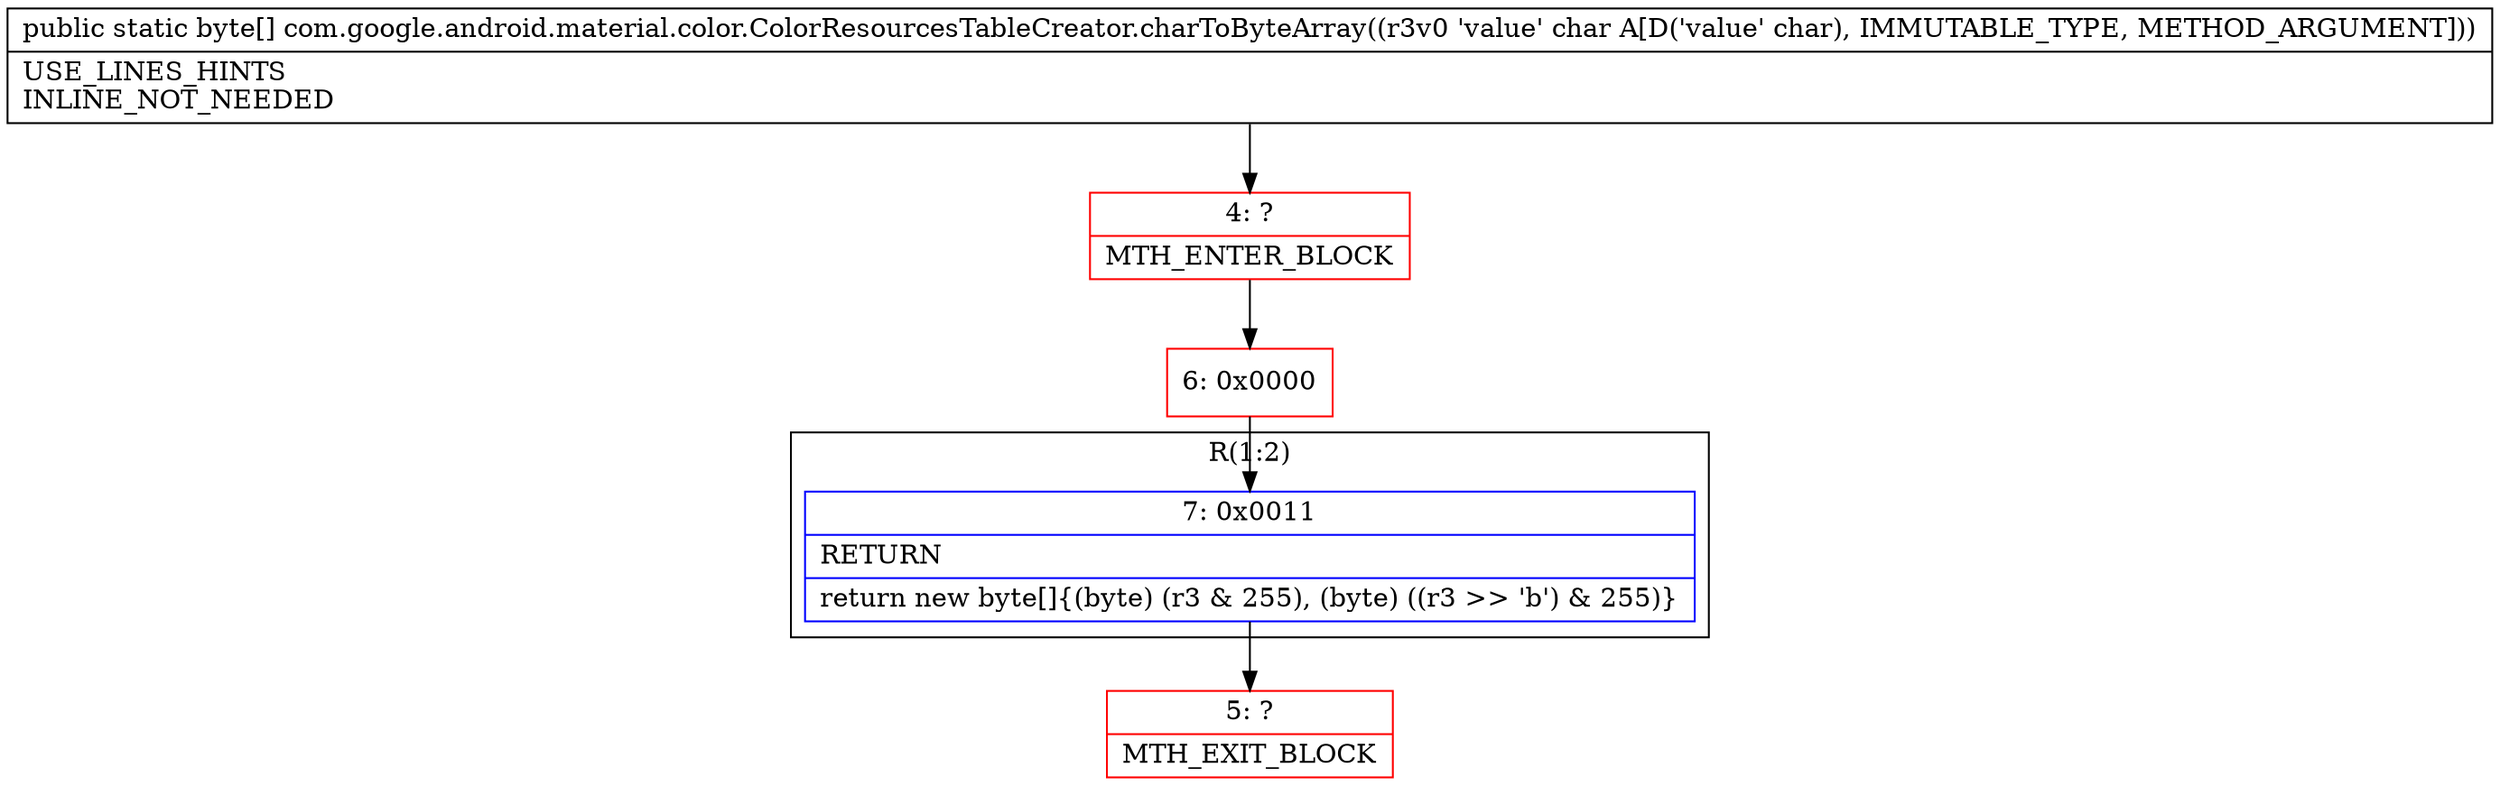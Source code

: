 digraph "CFG forcom.google.android.material.color.ColorResourcesTableCreator.charToByteArray(C)[B" {
subgraph cluster_Region_509497637 {
label = "R(1:2)";
node [shape=record,color=blue];
Node_7 [shape=record,label="{7\:\ 0x0011|RETURN\l|return new byte[]\{(byte) (r3 & 255), (byte) ((r3 \>\> 'b') & 255)\}\l}"];
}
Node_4 [shape=record,color=red,label="{4\:\ ?|MTH_ENTER_BLOCK\l}"];
Node_6 [shape=record,color=red,label="{6\:\ 0x0000}"];
Node_5 [shape=record,color=red,label="{5\:\ ?|MTH_EXIT_BLOCK\l}"];
MethodNode[shape=record,label="{public static byte[] com.google.android.material.color.ColorResourcesTableCreator.charToByteArray((r3v0 'value' char A[D('value' char), IMMUTABLE_TYPE, METHOD_ARGUMENT]))  | USE_LINES_HINTS\lINLINE_NOT_NEEDED\l}"];
MethodNode -> Node_4;Node_7 -> Node_5;
Node_4 -> Node_6;
Node_6 -> Node_7;
}

